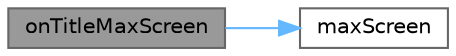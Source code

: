 digraph "onTitleMaxScreen"
{
 // LATEX_PDF_SIZE
  bgcolor="transparent";
  edge [fontname=Helvetica,fontsize=10,labelfontname=Helvetica,labelfontsize=10];
  node [fontname=Helvetica,fontsize=10,shape=box,height=0.2,width=0.4];
  rankdir="LR";
  Node1 [id="Node000001",label="onTitleMaxScreen",height=0.2,width=0.4,color="gray40", fillcolor="grey60", style="filled", fontcolor="black",tooltip="最大化窗口槽函数"];
  Node1 -> Node2 [id="edge1_Node000001_Node000002",color="steelblue1",style="solid",tooltip=" "];
  Node2 [id="Node000002",label="maxScreen",height=0.2,width=0.4,color="grey40", fillcolor="white", style="filled",URL="$class_ku_gou_app.html#a992988d596e79194a707af831db3f4ea",tooltip="最大化信号"];
}
